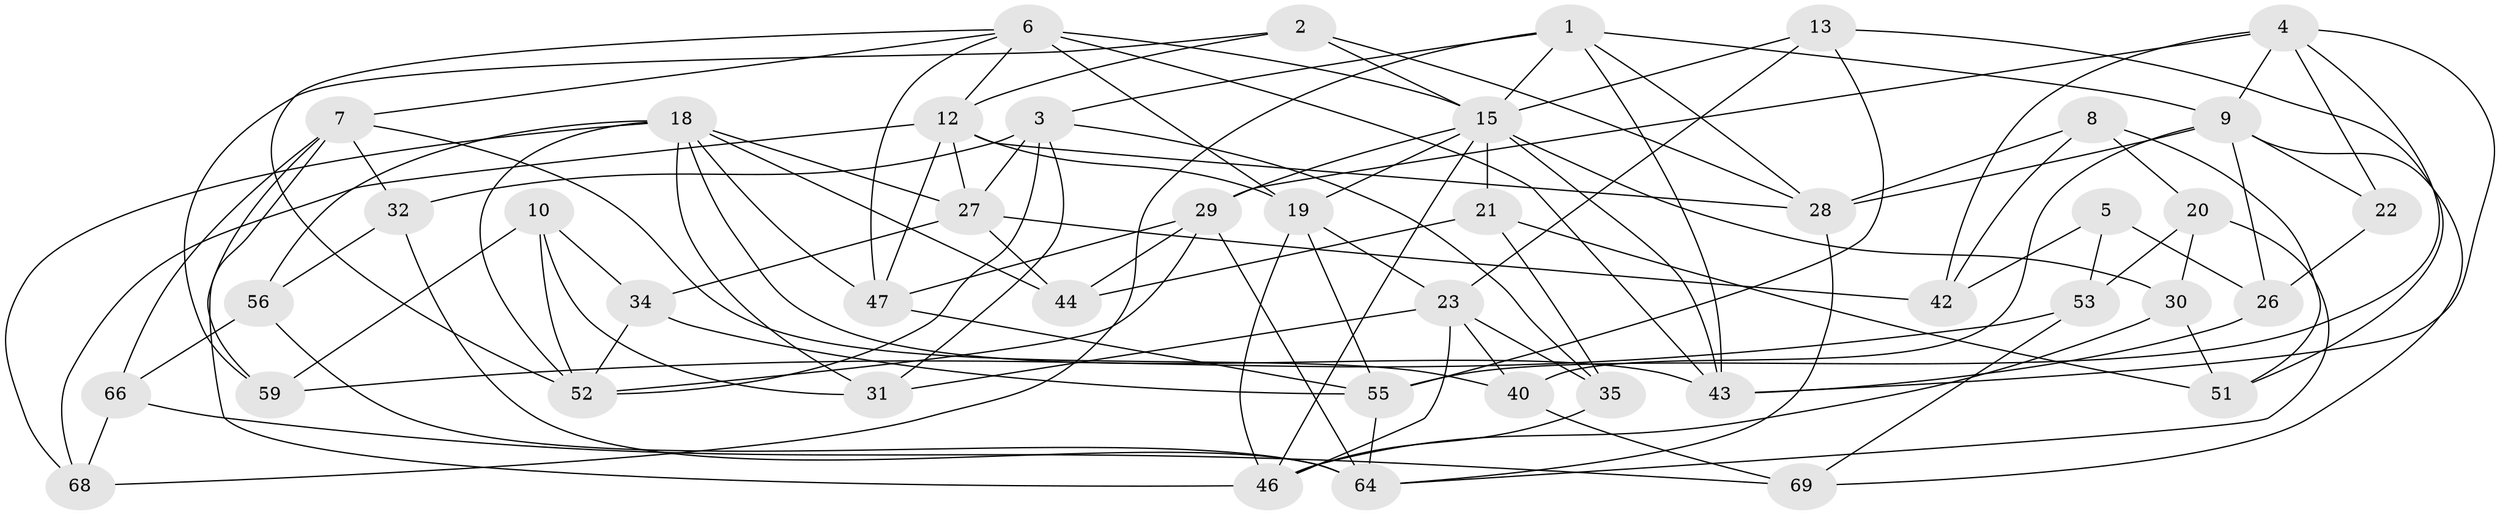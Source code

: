 // original degree distribution, {4: 1.0}
// Generated by graph-tools (version 1.1) at 2025/20/03/04/25 18:20:50]
// undirected, 44 vertices, 111 edges
graph export_dot {
graph [start="1"]
  node [color=gray90,style=filled];
  1 [super="+17"];
  2;
  3 [super="+71"];
  4 [super="+45"];
  5;
  6 [super="+41"];
  7 [super="+14"];
  8;
  9 [super="+11+70"];
  10;
  12 [super="+16+39"];
  13;
  15 [super="+24"];
  18 [super="+33"];
  19 [super="+58"];
  20;
  21;
  22;
  23 [super="+25"];
  26 [super="+49"];
  27 [super="+57"];
  28 [super="+54"];
  29 [super="+48"];
  30;
  31;
  32;
  34;
  35;
  40;
  42;
  43 [super="+62"];
  44;
  46 [super="+65"];
  47 [super="+50"];
  51;
  52 [super="+73"];
  53;
  55 [super="+63"];
  56;
  59;
  64 [super="+67"];
  66;
  68;
  69;
  1 -- 15 [weight=2];
  1 -- 28;
  1 -- 3;
  1 -- 68;
  1 -- 9 [weight=2];
  1 -- 43;
  2 -- 59;
  2 -- 15;
  2 -- 28;
  2 -- 12;
  3 -- 31;
  3 -- 32;
  3 -- 35;
  3 -- 52;
  3 -- 27;
  4 -- 55;
  4 -- 43;
  4 -- 9;
  4 -- 42;
  4 -- 22;
  4 -- 29;
  5 -- 26 [weight=2];
  5 -- 53;
  5 -- 42;
  6 -- 43;
  6 -- 15 [weight=2];
  6 -- 19;
  6 -- 52;
  6 -- 7;
  6 -- 47;
  6 -- 12;
  7 -- 59;
  7 -- 40;
  7 -- 32;
  7 -- 66;
  7 -- 46;
  8 -- 20;
  8 -- 28;
  8 -- 42;
  8 -- 51;
  9 -- 22;
  9 -- 40;
  9 -- 69;
  9 -- 26;
  9 -- 28;
  10 -- 31;
  10 -- 34;
  10 -- 59;
  10 -- 52;
  12 -- 19;
  12 -- 68;
  12 -- 47 [weight=2];
  12 -- 28;
  12 -- 27;
  13 -- 55;
  13 -- 51;
  13 -- 15;
  13 -- 23;
  15 -- 46;
  15 -- 21;
  15 -- 30;
  15 -- 29;
  15 -- 19;
  15 -- 43;
  18 -- 52;
  18 -- 44;
  18 -- 68;
  18 -- 56;
  18 -- 27;
  18 -- 47;
  18 -- 31;
  18 -- 43;
  19 -- 23;
  19 -- 55;
  19 -- 46;
  20 -- 30;
  20 -- 53;
  20 -- 64;
  21 -- 35;
  21 -- 51;
  21 -- 44;
  22 -- 26 [weight=2];
  23 -- 40;
  23 -- 31;
  23 -- 35;
  23 -- 46;
  26 -- 43;
  27 -- 34;
  27 -- 42;
  27 -- 44;
  28 -- 64;
  29 -- 44;
  29 -- 64;
  29 -- 47;
  29 -- 52;
  30 -- 51;
  30 -- 46;
  32 -- 56;
  32 -- 64;
  34 -- 52;
  34 -- 55;
  35 -- 46;
  40 -- 69;
  47 -- 55;
  53 -- 69;
  53 -- 59;
  55 -- 64;
  56 -- 66;
  56 -- 64;
  66 -- 69;
  66 -- 68;
}
